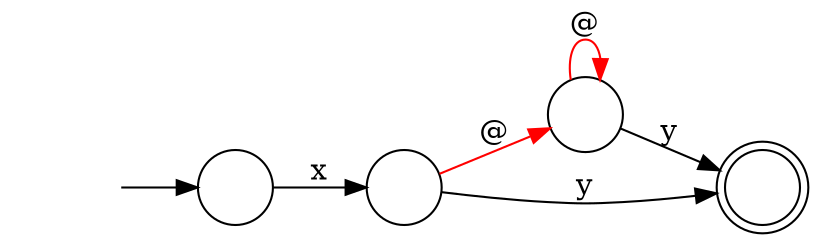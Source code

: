 digraph Automaton {
  rankdir = LR;
  0 [shape=circle,label=""];
  initial [shape=plaintext,label=""];
  initial -> 0
  0 -> 1 [label="x"]
  1 [shape=circle,label=""];
  1 -> 2 [label="@",color=red]
  1 -> 3 [label="y"]
  2 [shape=circle,label=""];
  2 -> 2 [label="@",color=red]
  2 -> 3 [label="y"]
  3 [shape=doublecircle,label=""];
}
